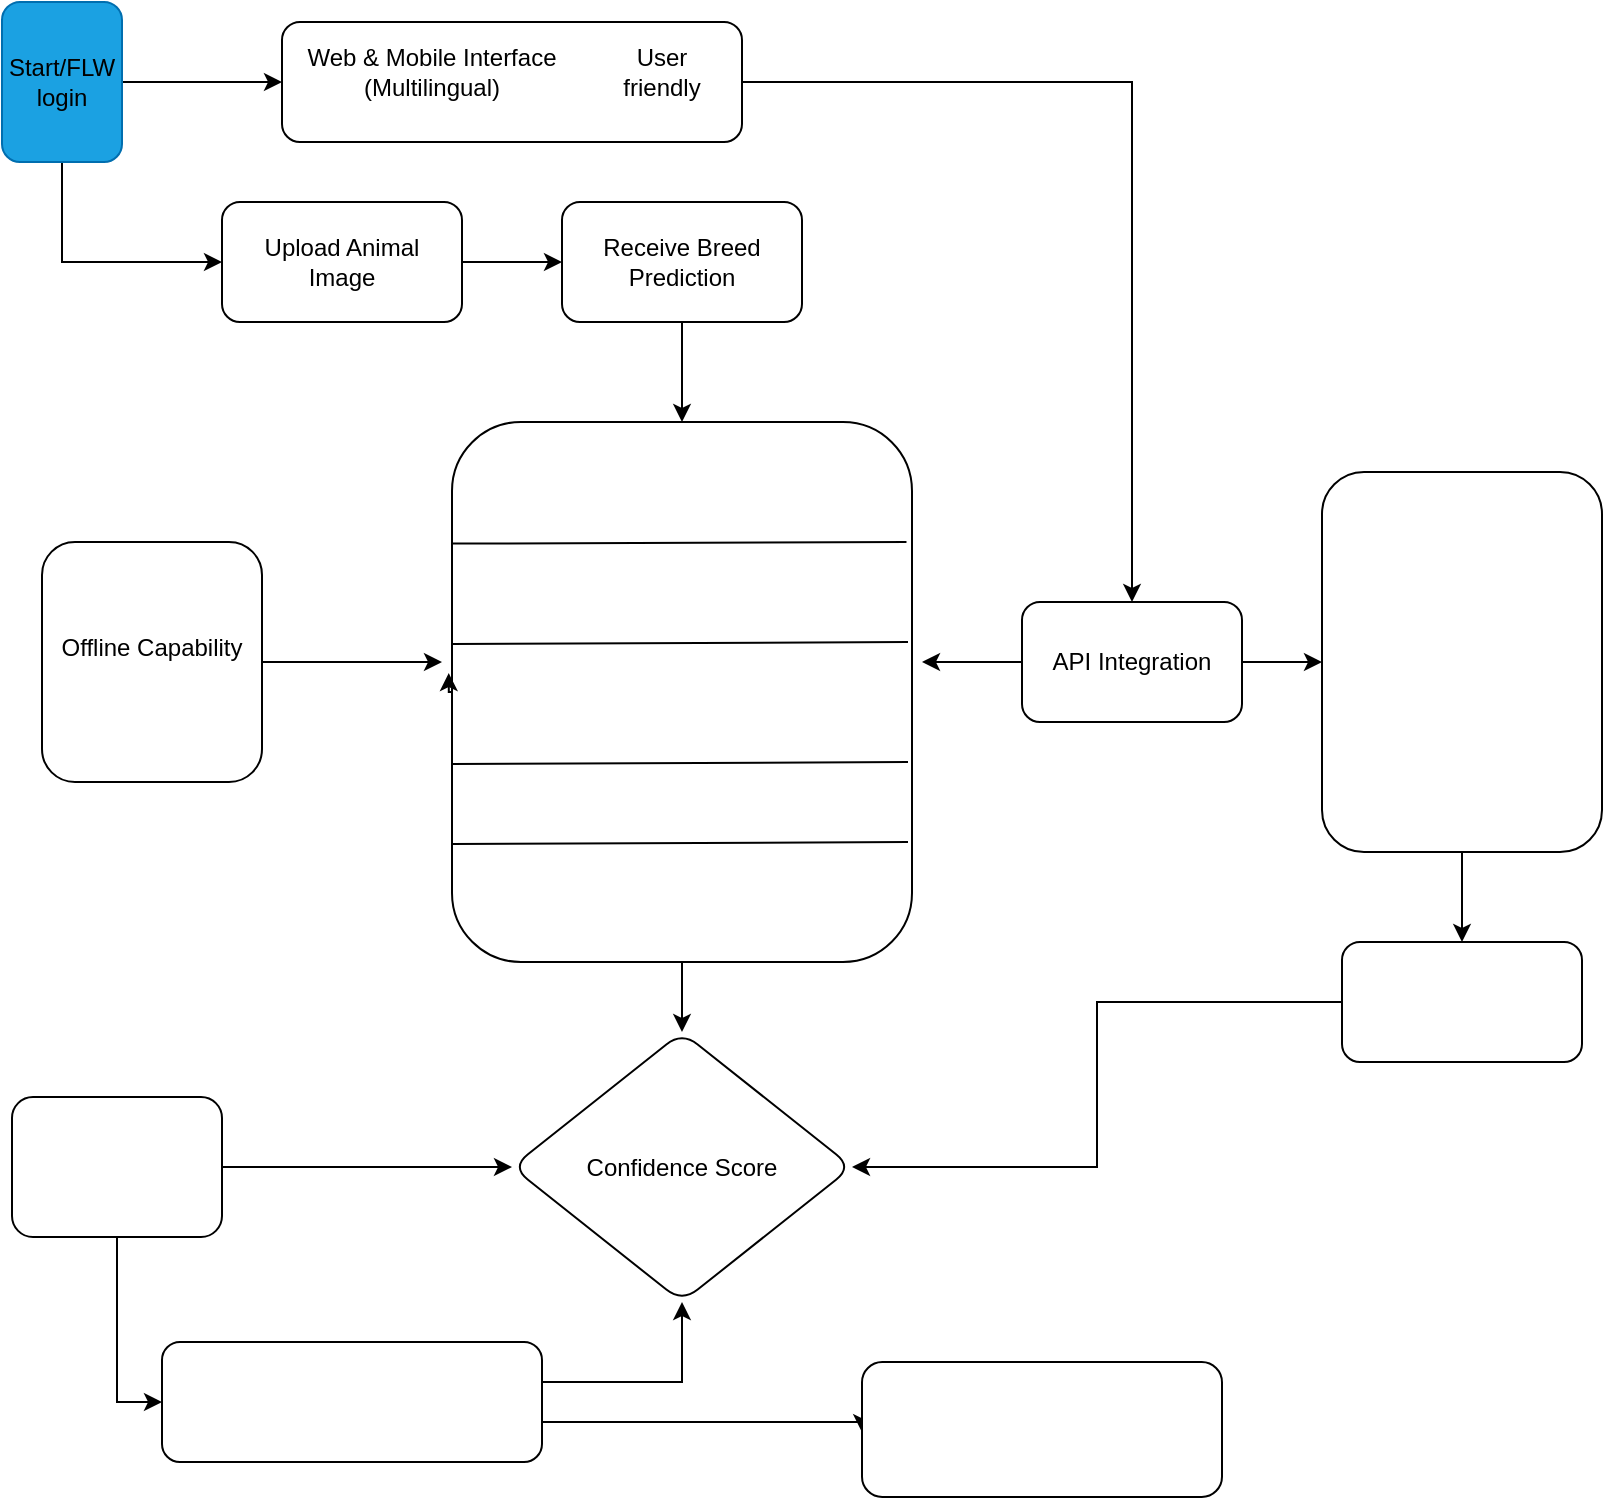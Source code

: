 <mxfile version="28.2.5">
  <diagram name="Page-1" id="f5k4R3PXAnSatEE4t928">
    <mxGraphModel dx="1603" dy="872" grid="1" gridSize="10" guides="1" tooltips="1" connect="1" arrows="1" fold="1" page="1" pageScale="1" pageWidth="850" pageHeight="1100" math="0" shadow="0">
      <root>
        <mxCell id="0" />
        <mxCell id="1" parent="0" />
        <mxCell id="JgzNHoKb5DvwIeMfJbxF-3" value="" style="edgeStyle=orthogonalEdgeStyle;rounded=0;orthogonalLoop=1;jettySize=auto;html=1;" edge="1" parent="1" source="JgzNHoKb5DvwIeMfJbxF-1" target="JgzNHoKb5DvwIeMfJbxF-2">
          <mxGeometry relative="1" as="geometry" />
        </mxCell>
        <mxCell id="JgzNHoKb5DvwIeMfJbxF-9" value="" style="edgeStyle=orthogonalEdgeStyle;rounded=0;orthogonalLoop=1;jettySize=auto;html=1;" edge="1" parent="1" source="JgzNHoKb5DvwIeMfJbxF-1" target="JgzNHoKb5DvwIeMfJbxF-8">
          <mxGeometry relative="1" as="geometry">
            <Array as="points">
              <mxPoint x="170" y="180" />
            </Array>
          </mxGeometry>
        </mxCell>
        <mxCell id="JgzNHoKb5DvwIeMfJbxF-1" value="" style="rounded=1;whiteSpace=wrap;html=1;direction=south;fillColor=#1ba1e2;strokeColor=#006EAF;fontColor=#ffffff;" vertex="1" parent="1">
          <mxGeometry x="140" y="50" width="60" height="80" as="geometry" />
        </mxCell>
        <mxCell id="JgzNHoKb5DvwIeMfJbxF-5" value="" style="edgeStyle=orthogonalEdgeStyle;rounded=0;orthogonalLoop=1;jettySize=auto;html=1;" edge="1" parent="1" source="JgzNHoKb5DvwIeMfJbxF-2" target="JgzNHoKb5DvwIeMfJbxF-4">
          <mxGeometry relative="1" as="geometry" />
        </mxCell>
        <mxCell id="JgzNHoKb5DvwIeMfJbxF-2" value="" style="whiteSpace=wrap;html=1;rounded=1;fontColor=light-dark(#f00a0a, #ededed);" vertex="1" parent="1">
          <mxGeometry x="280" y="60" width="230" height="60" as="geometry" />
        </mxCell>
        <mxCell id="JgzNHoKb5DvwIeMfJbxF-7" value="" style="edgeStyle=orthogonalEdgeStyle;rounded=0;orthogonalLoop=1;jettySize=auto;html=1;" edge="1" parent="1" source="JgzNHoKb5DvwIeMfJbxF-4" target="JgzNHoKb5DvwIeMfJbxF-6">
          <mxGeometry relative="1" as="geometry" />
        </mxCell>
        <mxCell id="JgzNHoKb5DvwIeMfJbxF-30" style="edgeStyle=orthogonalEdgeStyle;rounded=0;orthogonalLoop=1;jettySize=auto;html=1;" edge="1" parent="1" source="JgzNHoKb5DvwIeMfJbxF-4">
          <mxGeometry relative="1" as="geometry">
            <mxPoint x="600" y="380" as="targetPoint" />
          </mxGeometry>
        </mxCell>
        <mxCell id="JgzNHoKb5DvwIeMfJbxF-4" value="API Integration" style="whiteSpace=wrap;html=1;rounded=1;" vertex="1" parent="1">
          <mxGeometry x="650" y="350" width="110" height="60" as="geometry" />
        </mxCell>
        <mxCell id="JgzNHoKb5DvwIeMfJbxF-34" value="" style="edgeStyle=orthogonalEdgeStyle;rounded=0;orthogonalLoop=1;jettySize=auto;html=1;" edge="1" parent="1" source="JgzNHoKb5DvwIeMfJbxF-6" target="JgzNHoKb5DvwIeMfJbxF-33">
          <mxGeometry relative="1" as="geometry" />
        </mxCell>
        <mxCell id="JgzNHoKb5DvwIeMfJbxF-6" value="" style="whiteSpace=wrap;html=1;rounded=1;direction=south;" vertex="1" parent="1">
          <mxGeometry x="800" y="285" width="140" height="190" as="geometry" />
        </mxCell>
        <mxCell id="JgzNHoKb5DvwIeMfJbxF-11" value="" style="edgeStyle=orthogonalEdgeStyle;rounded=0;orthogonalLoop=1;jettySize=auto;html=1;" edge="1" parent="1" source="JgzNHoKb5DvwIeMfJbxF-8" target="JgzNHoKb5DvwIeMfJbxF-10">
          <mxGeometry relative="1" as="geometry" />
        </mxCell>
        <mxCell id="JgzNHoKb5DvwIeMfJbxF-8" value="" style="whiteSpace=wrap;html=1;rounded=1;" vertex="1" parent="1">
          <mxGeometry x="250" y="150" width="120" height="60" as="geometry" />
        </mxCell>
        <mxCell id="JgzNHoKb5DvwIeMfJbxF-13" value="" style="edgeStyle=orthogonalEdgeStyle;rounded=0;orthogonalLoop=1;jettySize=auto;html=1;" edge="1" parent="1" source="JgzNHoKb5DvwIeMfJbxF-10" target="JgzNHoKb5DvwIeMfJbxF-12">
          <mxGeometry relative="1" as="geometry" />
        </mxCell>
        <mxCell id="JgzNHoKb5DvwIeMfJbxF-10" value="" style="whiteSpace=wrap;html=1;rounded=1;" vertex="1" parent="1">
          <mxGeometry x="420" y="150" width="120" height="60" as="geometry" />
        </mxCell>
        <mxCell id="JgzNHoKb5DvwIeMfJbxF-32" value="" style="edgeStyle=orthogonalEdgeStyle;rounded=0;orthogonalLoop=1;jettySize=auto;html=1;" edge="1" parent="1" source="JgzNHoKb5DvwIeMfJbxF-12" target="JgzNHoKb5DvwIeMfJbxF-31">
          <mxGeometry relative="1" as="geometry" />
        </mxCell>
        <mxCell id="JgzNHoKb5DvwIeMfJbxF-12" value="" style="whiteSpace=wrap;html=1;rounded=1;" vertex="1" parent="1">
          <mxGeometry x="365" y="260" width="230" height="270" as="geometry" />
        </mxCell>
        <mxCell id="JgzNHoKb5DvwIeMfJbxF-16" style="edgeStyle=orthogonalEdgeStyle;rounded=0;orthogonalLoop=1;jettySize=auto;html=1;exitX=0;exitY=0.5;exitDx=0;exitDy=0;entryX=-0.007;entryY=0.465;entryDx=0;entryDy=0;entryPerimeter=0;" edge="1" parent="1" source="JgzNHoKb5DvwIeMfJbxF-12" target="JgzNHoKb5DvwIeMfJbxF-12">
          <mxGeometry relative="1" as="geometry" />
        </mxCell>
        <mxCell id="JgzNHoKb5DvwIeMfJbxF-19" style="edgeStyle=orthogonalEdgeStyle;rounded=0;orthogonalLoop=1;jettySize=auto;html=1;exitX=0.5;exitY=1;exitDx=0;exitDy=0;" edge="1" parent="1" source="JgzNHoKb5DvwIeMfJbxF-12" target="JgzNHoKb5DvwIeMfJbxF-12">
          <mxGeometry relative="1" as="geometry" />
        </mxCell>
        <mxCell id="JgzNHoKb5DvwIeMfJbxF-20" value="" style="endArrow=none;html=1;rounded=0;entryX=1.003;entryY=0.153;entryDx=0;entryDy=0;entryPerimeter=0;exitX=0.015;exitY=0.156;exitDx=0;exitDy=0;exitPerimeter=0;elbow=vertical;" edge="1" parent="1">
          <mxGeometry width="50" height="50" relative="1" as="geometry">
            <mxPoint x="365.0" y="320.81" as="sourcePoint" />
            <mxPoint x="592.24" y="320.0" as="targetPoint" />
            <Array as="points" />
          </mxGeometry>
        </mxCell>
        <mxCell id="JgzNHoKb5DvwIeMfJbxF-21" value="" style="endArrow=none;html=1;rounded=0;entryX=1.003;entryY=0.153;entryDx=0;entryDy=0;entryPerimeter=0;exitX=0.015;exitY=0.156;exitDx=0;exitDy=0;exitPerimeter=0;elbow=vertical;" edge="1" parent="1">
          <mxGeometry width="50" height="50" relative="1" as="geometry">
            <mxPoint x="365" y="371" as="sourcePoint" />
            <mxPoint x="593" y="370" as="targetPoint" />
            <Array as="points" />
          </mxGeometry>
        </mxCell>
        <mxCell id="JgzNHoKb5DvwIeMfJbxF-22" value="" style="endArrow=none;html=1;rounded=0;entryX=1.003;entryY=0.153;entryDx=0;entryDy=0;entryPerimeter=0;exitX=0.015;exitY=0.156;exitDx=0;exitDy=0;exitPerimeter=0;elbow=vertical;" edge="1" parent="1">
          <mxGeometry width="50" height="50" relative="1" as="geometry">
            <mxPoint x="365" y="431" as="sourcePoint" />
            <mxPoint x="593" y="430" as="targetPoint" />
          </mxGeometry>
        </mxCell>
        <mxCell id="JgzNHoKb5DvwIeMfJbxF-23" value="" style="endArrow=none;html=1;rounded=0;entryX=1.003;entryY=0.153;entryDx=0;entryDy=0;entryPerimeter=0;exitX=0.015;exitY=0.156;exitDx=0;exitDy=0;exitPerimeter=0;elbow=vertical;" edge="1" parent="1">
          <mxGeometry width="50" height="50" relative="1" as="geometry">
            <mxPoint x="365" y="471" as="sourcePoint" />
            <mxPoint x="593" y="470" as="targetPoint" />
          </mxGeometry>
        </mxCell>
        <mxCell id="JgzNHoKb5DvwIeMfJbxF-29" style="edgeStyle=orthogonalEdgeStyle;rounded=0;orthogonalLoop=1;jettySize=auto;html=1;" edge="1" parent="1" source="JgzNHoKb5DvwIeMfJbxF-25">
          <mxGeometry relative="1" as="geometry">
            <mxPoint x="360" y="380" as="targetPoint" />
          </mxGeometry>
        </mxCell>
        <mxCell id="JgzNHoKb5DvwIeMfJbxF-25" value="Offline Capability&lt;div&gt;&lt;br&gt;&lt;/div&gt;" style="rounded=1;whiteSpace=wrap;html=1;direction=south;" vertex="1" parent="1">
          <mxGeometry x="160" y="320" width="110" height="120" as="geometry" />
        </mxCell>
        <mxCell id="JgzNHoKb5DvwIeMfJbxF-31" value="Confidence Score" style="rhombus;whiteSpace=wrap;html=1;rounded=1;" vertex="1" parent="1">
          <mxGeometry x="395" y="565" width="170" height="135" as="geometry" />
        </mxCell>
        <mxCell id="JgzNHoKb5DvwIeMfJbxF-40" style="edgeStyle=orthogonalEdgeStyle;rounded=0;orthogonalLoop=1;jettySize=auto;html=1;exitX=0;exitY=0.5;exitDx=0;exitDy=0;entryX=1;entryY=0.5;entryDx=0;entryDy=0;" edge="1" parent="1" source="JgzNHoKb5DvwIeMfJbxF-33" target="JgzNHoKb5DvwIeMfJbxF-31">
          <mxGeometry relative="1" as="geometry">
            <mxPoint x="640" y="620" as="targetPoint" />
          </mxGeometry>
        </mxCell>
        <mxCell id="JgzNHoKb5DvwIeMfJbxF-33" value="" style="whiteSpace=wrap;html=1;rounded=1;" vertex="1" parent="1">
          <mxGeometry x="810" y="520" width="120" height="60" as="geometry" />
        </mxCell>
        <mxCell id="JgzNHoKb5DvwIeMfJbxF-38" style="edgeStyle=orthogonalEdgeStyle;rounded=0;orthogonalLoop=1;jettySize=auto;html=1;entryX=0;entryY=0.5;entryDx=0;entryDy=0;" edge="1" parent="1" source="JgzNHoKb5DvwIeMfJbxF-36" target="JgzNHoKb5DvwIeMfJbxF-31">
          <mxGeometry relative="1" as="geometry" />
        </mxCell>
        <mxCell id="JgzNHoKb5DvwIeMfJbxF-51" style="edgeStyle=orthogonalEdgeStyle;rounded=0;orthogonalLoop=1;jettySize=auto;html=1;entryX=0;entryY=0.5;entryDx=0;entryDy=0;" edge="1" parent="1" source="JgzNHoKb5DvwIeMfJbxF-36" target="JgzNHoKb5DvwIeMfJbxF-47">
          <mxGeometry relative="1" as="geometry" />
        </mxCell>
        <mxCell id="JgzNHoKb5DvwIeMfJbxF-36" value="" style="rounded=1;whiteSpace=wrap;html=1;" vertex="1" parent="1">
          <mxGeometry x="145" y="597.5" width="105" height="70" as="geometry" />
        </mxCell>
        <mxCell id="JgzNHoKb5DvwIeMfJbxF-52" style="edgeStyle=orthogonalEdgeStyle;rounded=0;orthogonalLoop=1;jettySize=auto;html=1;entryX=0.5;entryY=1;entryDx=0;entryDy=0;" edge="1" parent="1" source="JgzNHoKb5DvwIeMfJbxF-47" target="JgzNHoKb5DvwIeMfJbxF-31">
          <mxGeometry relative="1" as="geometry">
            <mxPoint x="480" y="710" as="targetPoint" />
            <Array as="points">
              <mxPoint x="480" y="740" />
            </Array>
          </mxGeometry>
        </mxCell>
        <mxCell id="JgzNHoKb5DvwIeMfJbxF-53" style="edgeStyle=orthogonalEdgeStyle;rounded=0;orthogonalLoop=1;jettySize=auto;html=1;exitX=1;exitY=0.75;exitDx=0;exitDy=0;" edge="1" parent="1" source="JgzNHoKb5DvwIeMfJbxF-47">
          <mxGeometry relative="1" as="geometry">
            <mxPoint x="570" y="765.105" as="targetPoint" />
            <Array as="points">
              <mxPoint x="410" y="760" />
              <mxPoint x="570" y="760" />
            </Array>
          </mxGeometry>
        </mxCell>
        <mxCell id="JgzNHoKb5DvwIeMfJbxF-47" value="" style="rounded=1;whiteSpace=wrap;html=1;" vertex="1" parent="1">
          <mxGeometry x="220" y="720" width="190" height="60" as="geometry" />
        </mxCell>
        <mxCell id="JgzNHoKb5DvwIeMfJbxF-54" value="" style="rounded=1;whiteSpace=wrap;html=1;" vertex="1" parent="1">
          <mxGeometry x="570" y="730" width="180" height="67.5" as="geometry" />
        </mxCell>
        <mxCell id="JgzNHoKb5DvwIeMfJbxF-55" value="Start/FLW login" style="text;html=1;align=center;verticalAlign=middle;whiteSpace=wrap;rounded=0;" vertex="1" parent="1">
          <mxGeometry x="140" y="75" width="60" height="30" as="geometry" />
        </mxCell>
        <mxCell id="JgzNHoKb5DvwIeMfJbxF-56" value="Web &amp;amp; Mobile Interface (Multilingual)" style="text;html=1;align=center;verticalAlign=middle;whiteSpace=wrap;rounded=0;" vertex="1" parent="1">
          <mxGeometry x="290" y="70" width="130" height="30" as="geometry" />
        </mxCell>
        <mxCell id="JgzNHoKb5DvwIeMfJbxF-57" value="User friendly" style="text;html=1;align=center;verticalAlign=middle;whiteSpace=wrap;rounded=0;" vertex="1" parent="1">
          <mxGeometry x="440" y="70" width="60" height="30" as="geometry" />
        </mxCell>
        <mxCell id="JgzNHoKb5DvwIeMfJbxF-59" value="Upload Animal Image" style="text;html=1;align=center;verticalAlign=middle;whiteSpace=wrap;rounded=0;" vertex="1" parent="1">
          <mxGeometry x="265" y="165" width="90" height="30" as="geometry" />
        </mxCell>
        <mxCell id="JgzNHoKb5DvwIeMfJbxF-61" value="Receive Breed Prediction" style="text;html=1;align=center;verticalAlign=middle;whiteSpace=wrap;rounded=0;" vertex="1" parent="1">
          <mxGeometry x="430" y="165" width="100" height="30" as="geometry" />
        </mxCell>
      </root>
    </mxGraphModel>
  </diagram>
</mxfile>

